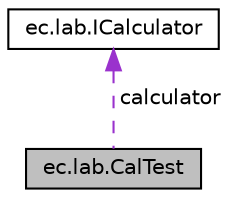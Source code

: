 digraph "ec.lab.CalTest"
{
  edge [fontname="Helvetica",fontsize="10",labelfontname="Helvetica",labelfontsize="10"];
  node [fontname="Helvetica",fontsize="10",shape=record];
  Node1 [label="ec.lab.CalTest",height=0.2,width=0.4,color="black", fillcolor="grey75", style="filled", fontcolor="black"];
  Node2 -> Node1 [dir="back",color="darkorchid3",fontsize="10",style="dashed",label=" calculator" ,fontname="Helvetica"];
  Node2 [label="ec.lab.ICalculator",height=0.2,width=0.4,color="black", fillcolor="white", style="filled",URL="$interfaceec_1_1lab_1_1_i_calculator.html",tooltip="This is the interface for Calculator class. "];
}
